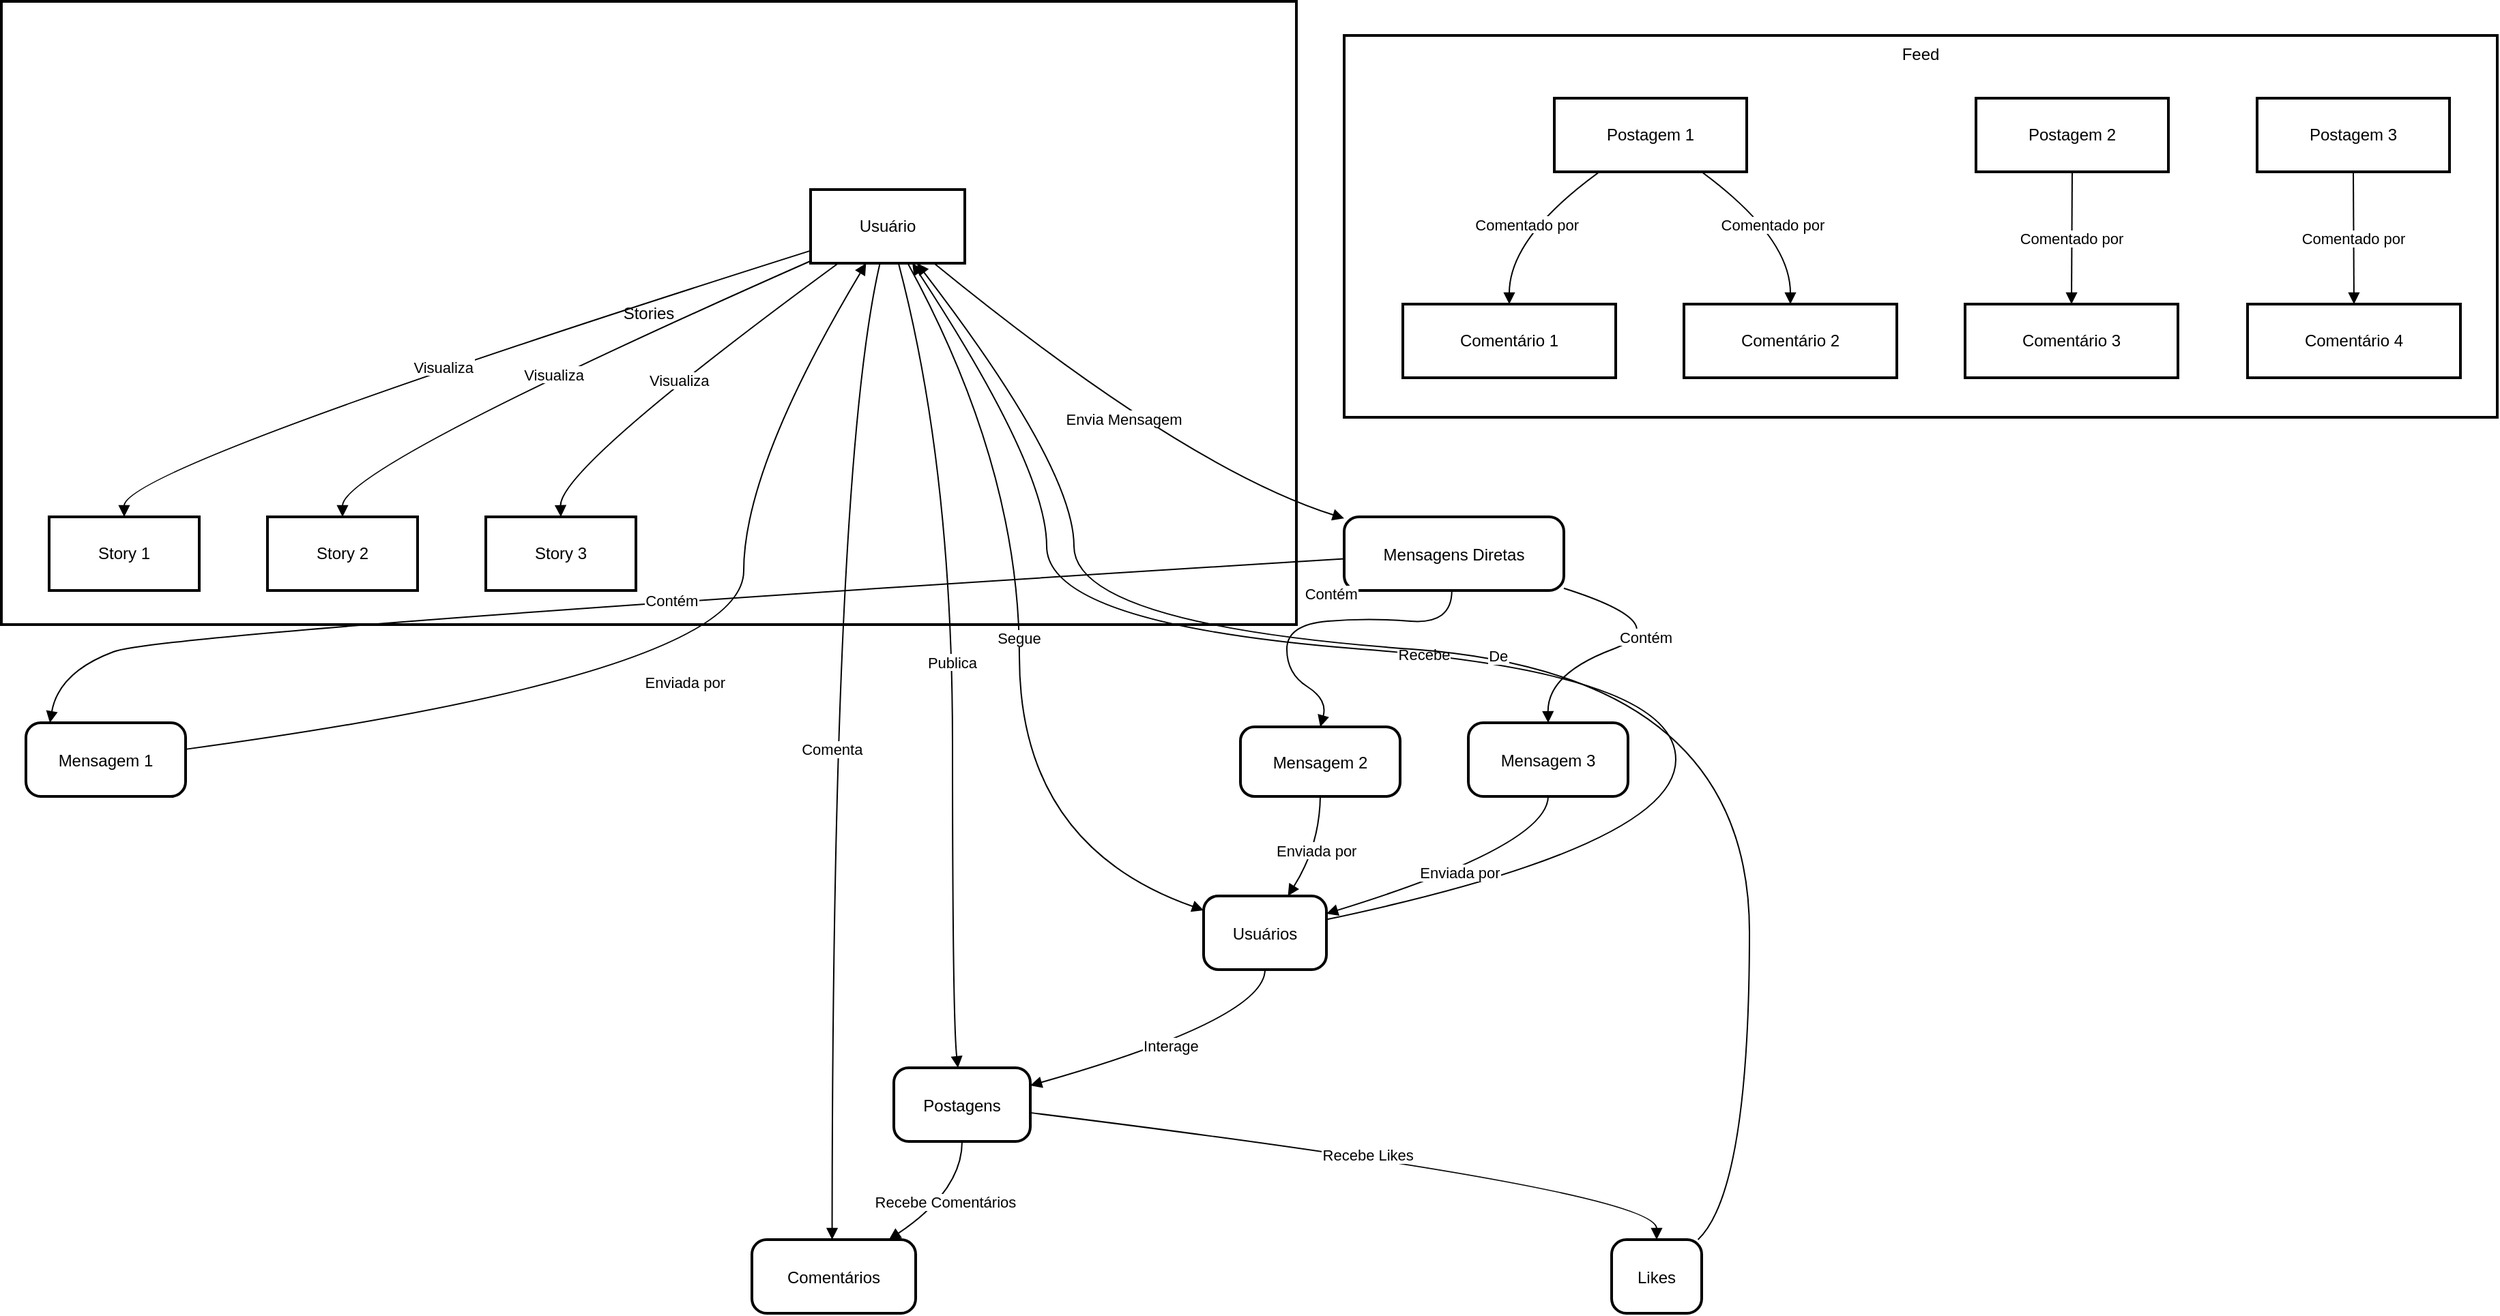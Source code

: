 <mxfile version="26.2.3">
  <diagram name="Página-1" id="hLbuFhCUtYnsKigLhGrT">
    <mxGraphModel dx="1036" dy="570" grid="1" gridSize="10" guides="1" tooltips="1" connect="1" arrows="1" fold="1" page="1" pageScale="1" pageWidth="827" pageHeight="1169" math="0" shadow="0">
      <root>
        <mxCell id="0" />
        <mxCell id="1" parent="0" />
        <mxCell id="2" value="Stories" style="whiteSpace=wrap;strokeWidth=2;" parent="1" vertex="1">
          <mxGeometry x="58" y="8" width="949" height="457" as="geometry" />
        </mxCell>
        <mxCell id="3" value="Feed" style="whiteSpace=wrap;strokeWidth=2;verticalAlign=top;" parent="1" vertex="1">
          <mxGeometry x="1042" y="33" width="845" height="280" as="geometry" />
        </mxCell>
        <mxCell id="4" value="Postagem 1" style="whiteSpace=wrap;strokeWidth=2;" parent="3" vertex="1">
          <mxGeometry x="154" y="46" width="141" height="54" as="geometry" />
        </mxCell>
        <mxCell id="5" value="Comentário 1" style="whiteSpace=wrap;strokeWidth=2;" parent="3" vertex="1">
          <mxGeometry x="43" y="197" width="156" height="54" as="geometry" />
        </mxCell>
        <mxCell id="6" value="Comentário 2" style="whiteSpace=wrap;strokeWidth=2;" parent="3" vertex="1">
          <mxGeometry x="249" y="197" width="156" height="54" as="geometry" />
        </mxCell>
        <mxCell id="7" value="Postagem 2" style="whiteSpace=wrap;strokeWidth=2;" parent="3" vertex="1">
          <mxGeometry x="463" y="46" width="141" height="54" as="geometry" />
        </mxCell>
        <mxCell id="8" value="Comentário 3" style="whiteSpace=wrap;strokeWidth=2;" parent="3" vertex="1">
          <mxGeometry x="455" y="197" width="156" height="54" as="geometry" />
        </mxCell>
        <mxCell id="9" value="Postagem 3" style="whiteSpace=wrap;strokeWidth=2;" parent="3" vertex="1">
          <mxGeometry x="669" y="46" width="141" height="54" as="geometry" />
        </mxCell>
        <mxCell id="10" value="Comentário 4" style="whiteSpace=wrap;strokeWidth=2;" parent="3" vertex="1">
          <mxGeometry x="662" y="197" width="156" height="54" as="geometry" />
        </mxCell>
        <mxCell id="11" value="Comentado por" style="curved=1;startArrow=none;endArrow=block;exitX=0.24;exitY=0.99;entryX=0.5;entryY=0;" parent="3" source="4" target="5" edge="1">
          <mxGeometry relative="1" as="geometry">
            <Array as="points">
              <mxPoint x="121" y="148" />
            </Array>
          </mxGeometry>
        </mxCell>
        <mxCell id="12" value="Comentado por" style="curved=1;startArrow=none;endArrow=block;exitX=0.76;exitY=0.99;entryX=0.5;entryY=0;" parent="3" source="4" target="6" edge="1">
          <mxGeometry relative="1" as="geometry">
            <Array as="points">
              <mxPoint x="327" y="148" />
            </Array>
          </mxGeometry>
        </mxCell>
        <mxCell id="13" value="Comentado por" style="curved=1;startArrow=none;endArrow=block;exitX=0.5;exitY=0.99;entryX=0.5;entryY=0;" parent="3" source="7" target="8" edge="1">
          <mxGeometry relative="1" as="geometry">
            <Array as="points" />
          </mxGeometry>
        </mxCell>
        <mxCell id="14" value="Comentado por" style="curved=1;startArrow=none;endArrow=block;exitX=0.5;exitY=0.99;entryX=0.5;entryY=0;" parent="3" source="9" target="10" edge="1">
          <mxGeometry relative="1" as="geometry">
            <Array as="points" />
          </mxGeometry>
        </mxCell>
        <mxCell id="15" value="Usuário" style="whiteSpace=wrap;strokeWidth=2;" parent="1" vertex="1">
          <mxGeometry x="651" y="146" width="113" height="54" as="geometry" />
        </mxCell>
        <mxCell id="16" value="Postagens" style="rounded=1;arcSize=20;strokeWidth=2" parent="1" vertex="1">
          <mxGeometry x="712" y="790" width="100" height="54" as="geometry" />
        </mxCell>
        <mxCell id="17" value="Comentários" style="rounded=1;arcSize=20;strokeWidth=2" parent="1" vertex="1">
          <mxGeometry x="608" y="916" width="120" height="54" as="geometry" />
        </mxCell>
        <mxCell id="18" value="Usuários" style="rounded=1;arcSize=20;strokeWidth=2" parent="1" vertex="1">
          <mxGeometry x="939" y="664" width="90" height="54" as="geometry" />
        </mxCell>
        <mxCell id="19" value="Mensagens Diretas" style="rounded=1;arcSize=20;strokeWidth=2" parent="1" vertex="1">
          <mxGeometry x="1042" y="386" width="161" height="54" as="geometry" />
        </mxCell>
        <mxCell id="20" value="Likes" style="rounded=1;arcSize=20;strokeWidth=2" parent="1" vertex="1">
          <mxGeometry x="1238" y="916" width="66" height="54" as="geometry" />
        </mxCell>
        <mxCell id="21" value="Story 1" style="whiteSpace=wrap;strokeWidth=2;" parent="1" vertex="1">
          <mxGeometry x="93" y="386" width="110" height="54" as="geometry" />
        </mxCell>
        <mxCell id="22" value="Story 2" style="whiteSpace=wrap;strokeWidth=2;" parent="1" vertex="1">
          <mxGeometry x="253" y="386" width="110" height="54" as="geometry" />
        </mxCell>
        <mxCell id="23" value="Story 3" style="whiteSpace=wrap;strokeWidth=2;" parent="1" vertex="1">
          <mxGeometry x="413" y="386" width="110" height="54" as="geometry" />
        </mxCell>
        <mxCell id="24" value="Mensagem 1" style="rounded=1;arcSize=20;strokeWidth=2" parent="1" vertex="1">
          <mxGeometry x="76" y="537" width="117" height="54" as="geometry" />
        </mxCell>
        <mxCell id="25" value="Mensagem 2" style="rounded=1;arcSize=20;strokeWidth=2" parent="1" vertex="1">
          <mxGeometry x="966" y="540" width="117" height="51" as="geometry" />
        </mxCell>
        <mxCell id="26" value="Mensagem 3" style="rounded=1;arcSize=20;strokeWidth=2" parent="1" vertex="1">
          <mxGeometry x="1133" y="537" width="117" height="54" as="geometry" />
        </mxCell>
        <mxCell id="27" value="Publica" style="curved=1;startArrow=none;endArrow=block;exitX=0.57;exitY=1;entryX=0.47;entryY=0;" parent="1" source="15" target="16" edge="1">
          <mxGeometry relative="1" as="geometry">
            <Array as="points">
              <mxPoint x="755" y="350" />
              <mxPoint x="755" y="754" />
            </Array>
          </mxGeometry>
        </mxCell>
        <mxCell id="28" value="Comenta" style="curved=1;startArrow=none;endArrow=block;exitX=0.45;exitY=1;entryX=0.49;entryY=0.01;" parent="1" source="15" target="17" edge="1">
          <mxGeometry relative="1" as="geometry">
            <Array as="points">
              <mxPoint x="667" y="350" />
            </Array>
          </mxGeometry>
        </mxCell>
        <mxCell id="29" value="Segue" style="curved=1;startArrow=none;endArrow=block;exitX=0.63;exitY=1;entryX=0.01;entryY=0.2;" parent="1" source="15" target="18" edge="1">
          <mxGeometry relative="1" as="geometry">
            <Array as="points">
              <mxPoint x="804" y="350" />
              <mxPoint x="804" y="627" />
            </Array>
          </mxGeometry>
        </mxCell>
        <mxCell id="30" value="Envia Mensagem" style="curved=1;startArrow=none;endArrow=block;exitX=0.8;exitY=1;entryX=0;entryY=0.02;" parent="1" source="15" target="19" edge="1">
          <mxGeometry relative="1" as="geometry">
            <Array as="points">
              <mxPoint x="925" y="350" />
            </Array>
          </mxGeometry>
        </mxCell>
        <mxCell id="31" value="Recebe" style="curved=1;startArrow=none;endArrow=block;exitX=1;exitY=0.32;entryX=0.66;entryY=1;" parent="1" source="18" target="15" edge="1">
          <mxGeometry relative="1" as="geometry">
            <Array as="points">
              <mxPoint x="1285" y="627" />
              <mxPoint x="1285" y="501" />
              <mxPoint x="824" y="465" />
              <mxPoint x="824" y="350" />
            </Array>
          </mxGeometry>
        </mxCell>
        <mxCell id="32" value="Interage" style="curved=1;startArrow=none;endArrow=block;exitX=0.5;exitY=0.99;entryX=1;entryY=0.24;" parent="1" source="18" target="16" edge="1">
          <mxGeometry relative="1" as="geometry">
            <Array as="points">
              <mxPoint x="984" y="754" />
            </Array>
          </mxGeometry>
        </mxCell>
        <mxCell id="33" value="Recebe Comentários" style="curved=1;startArrow=none;endArrow=block;exitX=0.5;exitY=1;entryX=0.83;entryY=0.01;" parent="1" source="16" target="17" edge="1">
          <mxGeometry relative="1" as="geometry">
            <Array as="points">
              <mxPoint x="762" y="880" />
            </Array>
          </mxGeometry>
        </mxCell>
        <mxCell id="34" value="Recebe Likes" style="curved=1;startArrow=none;endArrow=block;exitX=1;exitY=0.61;entryX=0.5;entryY=0.01;" parent="1" source="16" target="20" edge="1">
          <mxGeometry relative="1" as="geometry">
            <Array as="points">
              <mxPoint x="1271" y="880" />
            </Array>
          </mxGeometry>
        </mxCell>
        <mxCell id="35" value="De" style="curved=1;startArrow=none;endArrow=block;exitX=0.95;exitY=0.01;entryX=0.69;entryY=1;" parent="1" source="20" target="15" edge="1">
          <mxGeometry relative="1" as="geometry">
            <Array as="points">
              <mxPoint x="1339" y="880" />
              <mxPoint x="1339" y="501" />
              <mxPoint x="844" y="465" />
              <mxPoint x="844" y="350" />
            </Array>
          </mxGeometry>
        </mxCell>
        <mxCell id="36" value="Visualiza" style="curved=1;startArrow=none;endArrow=block;exitX=0;exitY=0.83;entryX=0.5;entryY=0;" parent="1" source="15" target="21" edge="1">
          <mxGeometry relative="1" as="geometry">
            <Array as="points">
              <mxPoint x="148" y="350" />
            </Array>
          </mxGeometry>
        </mxCell>
        <mxCell id="37" value="Visualiza" style="curved=1;startArrow=none;endArrow=block;exitX=0;exitY=0.97;entryX=0.5;entryY=0;" parent="1" source="15" target="22" edge="1">
          <mxGeometry relative="1" as="geometry">
            <Array as="points">
              <mxPoint x="308" y="350" />
            </Array>
          </mxGeometry>
        </mxCell>
        <mxCell id="38" value="Visualiza" style="curved=1;startArrow=none;endArrow=block;exitX=0.18;exitY=1;entryX=0.5;entryY=0;" parent="1" source="15" target="23" edge="1">
          <mxGeometry relative="1" as="geometry">
            <Array as="points">
              <mxPoint x="467" y="350" />
            </Array>
          </mxGeometry>
        </mxCell>
        <mxCell id="39" value="Contém" style="curved=1;startArrow=none;endArrow=block;exitX=0;exitY=0.57;entryX=0.15;entryY=0;" parent="1" source="19" target="24" edge="1">
          <mxGeometry relative="1" as="geometry">
            <Array as="points">
              <mxPoint x="180" y="470" />
              <mxPoint x="100" y="500" />
            </Array>
          </mxGeometry>
        </mxCell>
        <mxCell id="40" value="Contém" style="curved=1;startArrow=none;endArrow=block;exitX=0.49;exitY=1;entryX=0.5;entryY=0;" parent="1" source="19" target="25" edge="1">
          <mxGeometry x="-0.061" y="-20" relative="1" as="geometry">
            <Array as="points">
              <mxPoint x="1121" y="465" />
              <mxPoint x="1060" y="460" />
              <mxPoint x="1000" y="465" />
              <mxPoint x="1000" y="501" />
              <mxPoint x="1030" y="520" />
            </Array>
            <mxPoint as="offset" />
          </mxGeometry>
        </mxCell>
        <mxCell id="41" value="Contém" style="curved=1;startArrow=none;endArrow=block;exitX=1;exitY=0.97;entryX=0.5;entryY=0;" parent="1" source="19" target="26" edge="1">
          <mxGeometry relative="1" as="geometry">
            <Array as="points">
              <mxPoint x="1287" y="465" />
              <mxPoint x="1191" y="501" />
            </Array>
          </mxGeometry>
        </mxCell>
        <mxCell id="42" value="Enviada por" style="curved=1;startArrow=none;endArrow=block;exitX=1;exitY=0.36;entryX=0.36;entryY=1;" parent="1" source="24" target="15" edge="1">
          <mxGeometry relative="1" as="geometry">
            <Array as="points">
              <mxPoint x="602" y="501" />
              <mxPoint x="602" y="350" />
            </Array>
          </mxGeometry>
        </mxCell>
        <mxCell id="43" value="Enviada por" style="curved=1;startArrow=none;endArrow=block;exitX=0.5;exitY=1;entryX=0.69;entryY=-0.01;" parent="1" source="25" target="18" edge="1">
          <mxGeometry relative="1" as="geometry">
            <Array as="points">
              <mxPoint x="1024" y="627" />
            </Array>
          </mxGeometry>
        </mxCell>
        <mxCell id="44" value="Enviada por" style="curved=1;startArrow=none;endArrow=block;exitX=0.5;exitY=1;entryX=1;entryY=0.24;" parent="1" source="26" target="18" edge="1">
          <mxGeometry relative="1" as="geometry">
            <Array as="points">
              <mxPoint x="1191" y="627" />
            </Array>
          </mxGeometry>
        </mxCell>
      </root>
    </mxGraphModel>
  </diagram>
</mxfile>
